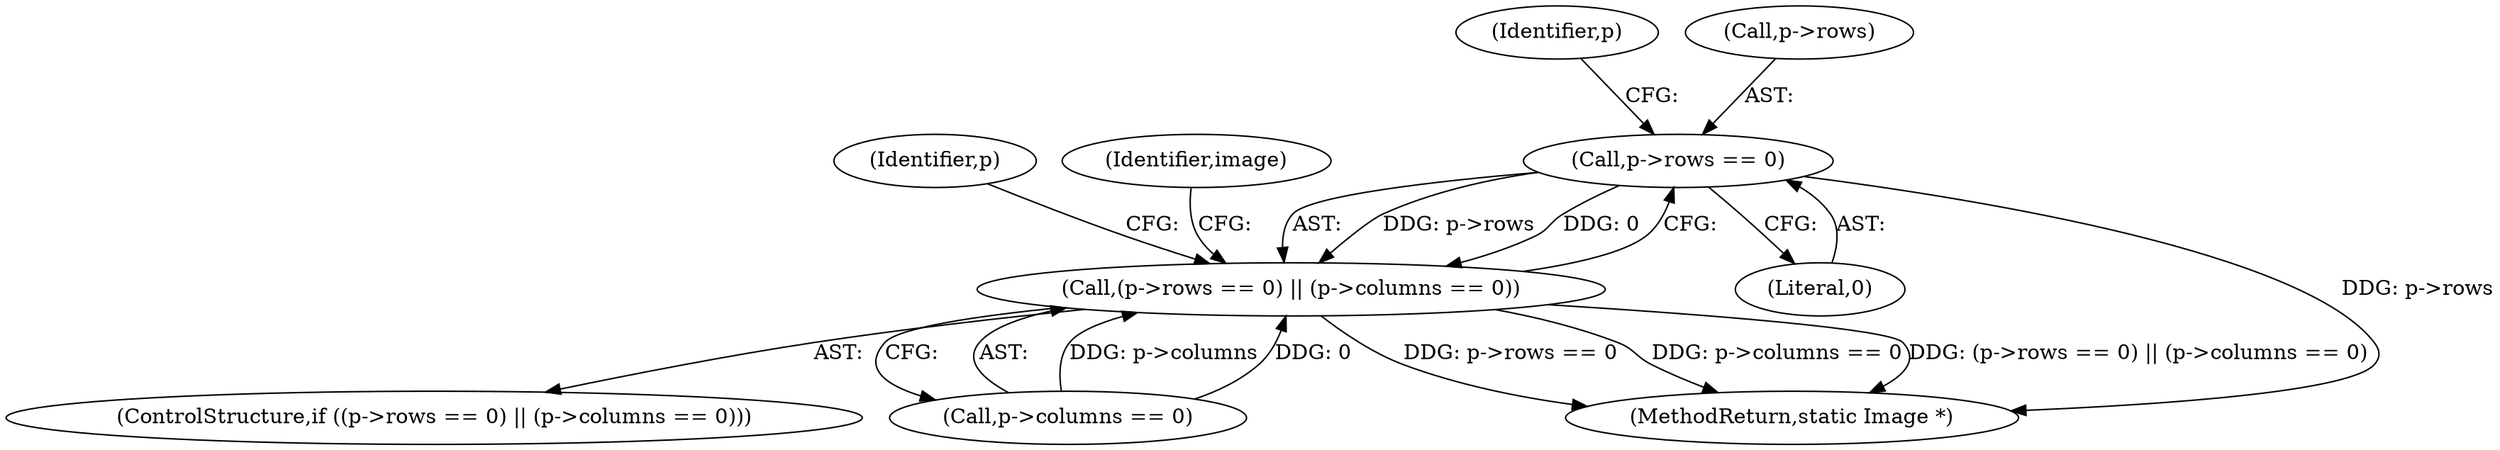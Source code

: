 digraph "0_ImageMagick_04178de2247e353fc095846784b9a10fefdbf890@pointer" {
"1001870" [label="(Call,p->rows == 0)"];
"1001869" [label="(Call,(p->rows == 0) || (p->columns == 0))"];
"1001869" [label="(Call,(p->rows == 0) || (p->columns == 0))"];
"1001877" [label="(Identifier,p)"];
"1001871" [label="(Call,p->rows)"];
"1001882" [label="(Identifier,p)"];
"1001868" [label="(ControlStructure,if ((p->rows == 0) || (p->columns == 0)))"];
"1001901" [label="(Identifier,image)"];
"1001874" [label="(Literal,0)"];
"1001870" [label="(Call,p->rows == 0)"];
"1001875" [label="(Call,p->columns == 0)"];
"1001987" [label="(MethodReturn,static Image *)"];
"1001870" -> "1001869"  [label="AST: "];
"1001870" -> "1001874"  [label="CFG: "];
"1001871" -> "1001870"  [label="AST: "];
"1001874" -> "1001870"  [label="AST: "];
"1001877" -> "1001870"  [label="CFG: "];
"1001869" -> "1001870"  [label="CFG: "];
"1001870" -> "1001987"  [label="DDG: p->rows"];
"1001870" -> "1001869"  [label="DDG: p->rows"];
"1001870" -> "1001869"  [label="DDG: 0"];
"1001869" -> "1001868"  [label="AST: "];
"1001869" -> "1001875"  [label="CFG: "];
"1001875" -> "1001869"  [label="AST: "];
"1001882" -> "1001869"  [label="CFG: "];
"1001901" -> "1001869"  [label="CFG: "];
"1001869" -> "1001987"  [label="DDG: p->rows == 0"];
"1001869" -> "1001987"  [label="DDG: p->columns == 0"];
"1001869" -> "1001987"  [label="DDG: (p->rows == 0) || (p->columns == 0)"];
"1001875" -> "1001869"  [label="DDG: p->columns"];
"1001875" -> "1001869"  [label="DDG: 0"];
}
